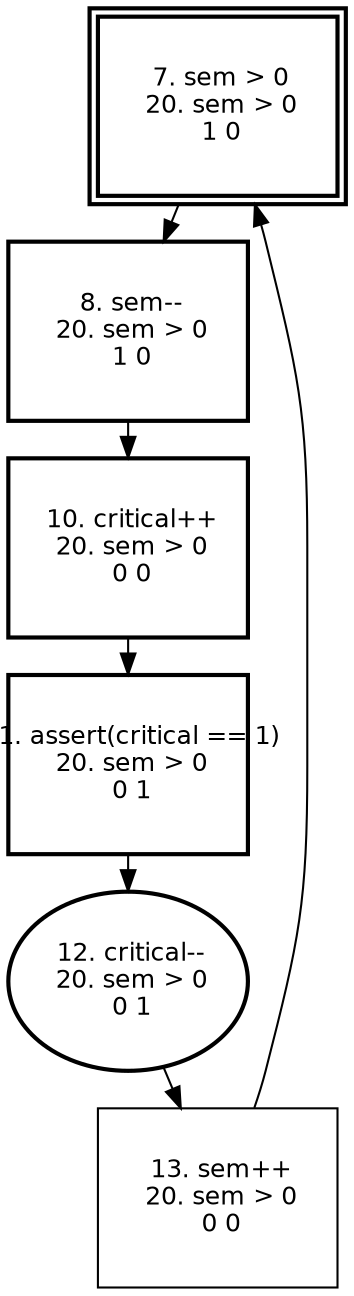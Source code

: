 digraph "" {
  graph [size="16,12",ranksep=.25];               
  node [shape=box,fontname=Helvetica,fontsize=12];
  node [width=1.6,height=1.2,fixedsize=true];     
 0 [label=" 7. sem > 0\n 20. sem > 0\n 1 0\n" peripheries = 2  style = bold ];
 1 [label=" 8. sem--\n 20. sem > 0\n 1 0\n" style = bold ];
 2 [label=" 10. critical++\n 20. sem > 0\n 0 0\n" style = bold ];
 3 [label=" 11. assert(critical == 1)\n 20. sem > 0\n 0 1\n" style = bold ];
 4 [label=" 12. critical--\n 20. sem > 0\n 0 1\n" shape = ellipse  style = bold ];
 5 [label=" 13. sem++\n 20. sem > 0\n 0 0\n"];
 0 -> 1;
 1 -> 2;
 2 -> 3;
 3 -> 4;
 4 -> 5;
 5 -> 0;
}
